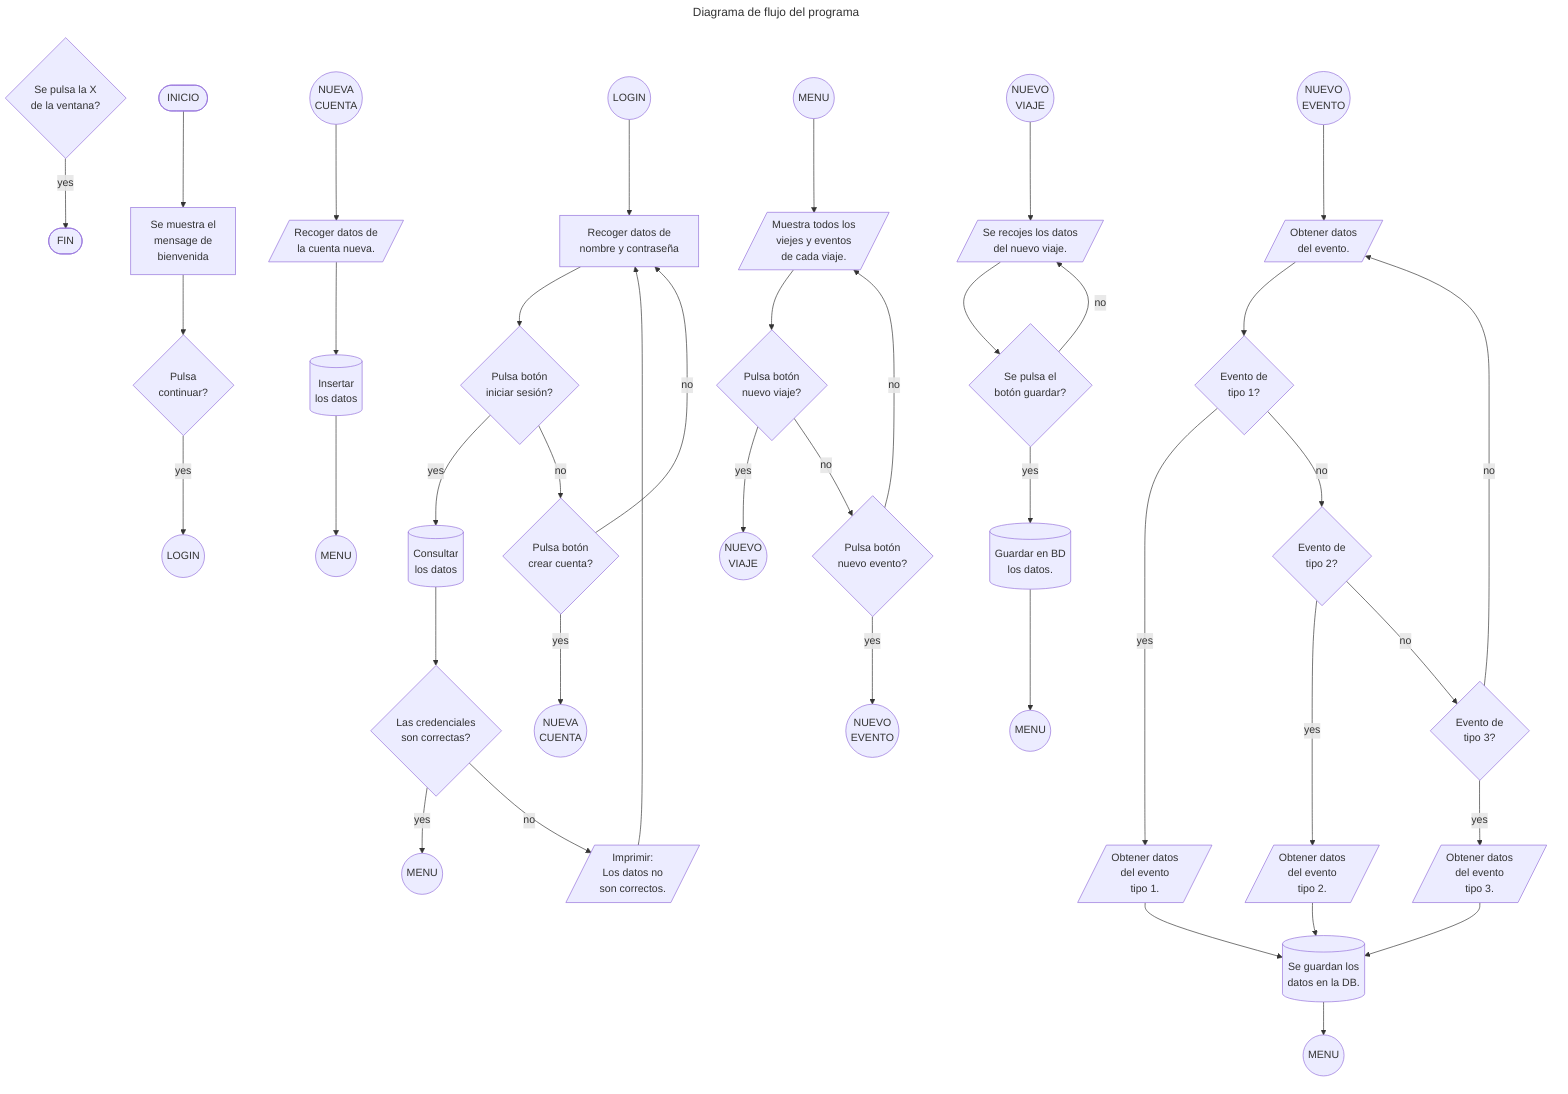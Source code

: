 ---
title: Diagrama de flujo del programa
---
flowchart TB
    if_close{"
        Se pulsa la X
        de la ventana?
    "} -- yes -->
    fin_del_programa(["FIN"])
    
    inicio_del_programa(["INICIO"])
    i_welcome["
        Se muestra el
        mensage de
        bienvenida
    "]
    if_welcome{"
        Pulsa
        continuar?
    "}
    welcome_login(("LOGIN"))
    
    inicio_del_programa -->
    i_welcome -->
    if_welcome -- yes -->
    welcome_login
    
    start_new_acount(("
        NUEVA
        CUENTA
    ")) -->
    i_new_acount[/"
        Recoger datos de
        la cuenta nueva.
    "/] -->
    db_new_acount[("
        Insertar
        los datos
    ")] -->
    new_acount_menu(("MENU"))
    
    start_login(("LOGIN"))
    i_login["
        Recoger datos de
        nombre y contraseña
    "]
    if_login1{"
        Pulsa botón
        iniciar sesión?
    "} 
    if_login2{"
        Pulsa botón
        crear cuenta?
    "} 
    if_login3{"
        Las credenciales
        son correctas?
    "}
    db_consult_login[("
        Consultar
        los datos
    ")]
    p_login[/"
        Imprimir:
        Los datos no
        son correctos.
    "/]
    login_new_acount(("
        NUEVA
        CUENTA
    "))
    login_menu(("MENU"))

    start_login --> i_login -->
    if_login1 -- yes -->
    db_consult_login -->
    if_login3 -- yes -->
    login_menu
    if_login3 -- no -->
    p_login --> i_login
    if_login1 -- no -->
    if_login2 -- yes -->
    login_new_acount
    if_login2 -- no -->
    i_login

    start_menu(("MENU"))
    p_menu[/"
        Muestra todos los
        viejes y eventos
        de cada viaje.
    "/]
    if_menu1{"
        Pulsa botón
        nuevo viaje?
    "}
    if_menu2{"
        Pulsa botón
        nuevo evento?
    "}
     menu_new_trip(("
         NUEVO
         VIAJE
     "))
     menu_new_event(("
         NUEVO
         EVENTO
     "))

    start_menu -->
    p_menu -->
    if_menu1 -- yes -->
    menu_new_trip
    if_menu1 -- no -->
    if_menu2 -- yes -->
    menu_new_event
    if_menu2 -- no -->
    p_menu

    new_trip(("
        NUEVO
        VIAJE
    "))
    i_trip[/"
        Se recojes los datos
        del nuevo viaje.
    "/]
    if_trip{"
        Se pulsa el
        botón guardar?
    "}
    db_trip[("
        Guardar en BD
        los datos.
    ")]
    trip_menu(("MENU"))

    new_trip -->
    i_trip -->
    if_trip -- yes -->
    db_trip -->
    trip_menu
    if_trip -- no -->
    i_trip

    new_event(("
        NUEVO
        EVENTO
    "))
    i_event[/"
        Obtener datos
        del evento.
    "/]
    i_event1[/"
        Obtener datos
        del evento
        tipo 1.
    "/]
    i_event2[/"
        Obtener datos
        del evento
        tipo 2.
    "/]
    i_event3[/"
        Obtener datos
        del evento
        tipo 3.
    "/]
    if_event1{"
        Evento de
        tipo 1?
    "}
    if_event2{"
        Evento de
        tipo 2?
    "}
    if_event3{"
        Evento de
        tipo 3?
    "}
    db_event[("
        Se guardan los
        datos en la DB.
    ")]
    event_menu(("MENU"))

    new_event -->
    i_event -->
    if_event1 -- yes -->
    i_event1 -->
    db_event
    if_event1 -- no -->
    if_event2 -- yes -->
    i_event2 -->
    db_event
    if_event2 -- no -->
    if_event3 -- yes -->
    i_event3 -->
    db_event
    if_event3 -- no -->
    i_event
    db_event -->
    event_menu